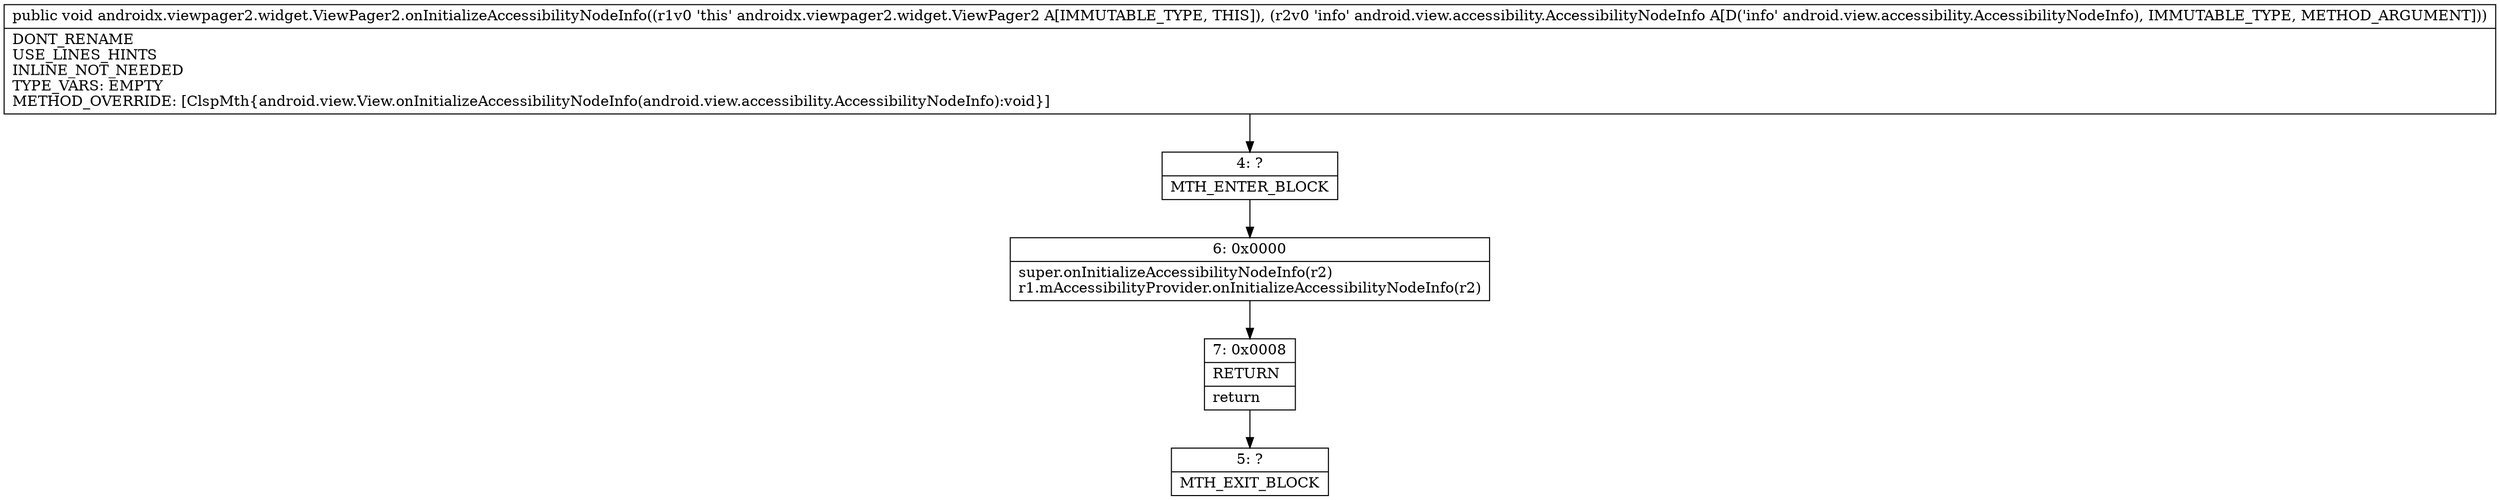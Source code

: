 digraph "CFG forandroidx.viewpager2.widget.ViewPager2.onInitializeAccessibilityNodeInfo(Landroid\/view\/accessibility\/AccessibilityNodeInfo;)V" {
Node_4 [shape=record,label="{4\:\ ?|MTH_ENTER_BLOCK\l}"];
Node_6 [shape=record,label="{6\:\ 0x0000|super.onInitializeAccessibilityNodeInfo(r2)\lr1.mAccessibilityProvider.onInitializeAccessibilityNodeInfo(r2)\l}"];
Node_7 [shape=record,label="{7\:\ 0x0008|RETURN\l|return\l}"];
Node_5 [shape=record,label="{5\:\ ?|MTH_EXIT_BLOCK\l}"];
MethodNode[shape=record,label="{public void androidx.viewpager2.widget.ViewPager2.onInitializeAccessibilityNodeInfo((r1v0 'this' androidx.viewpager2.widget.ViewPager2 A[IMMUTABLE_TYPE, THIS]), (r2v0 'info' android.view.accessibility.AccessibilityNodeInfo A[D('info' android.view.accessibility.AccessibilityNodeInfo), IMMUTABLE_TYPE, METHOD_ARGUMENT]))  | DONT_RENAME\lUSE_LINES_HINTS\lINLINE_NOT_NEEDED\lTYPE_VARS: EMPTY\lMETHOD_OVERRIDE: [ClspMth\{android.view.View.onInitializeAccessibilityNodeInfo(android.view.accessibility.AccessibilityNodeInfo):void\}]\l}"];
MethodNode -> Node_4;Node_4 -> Node_6;
Node_6 -> Node_7;
Node_7 -> Node_5;
}

